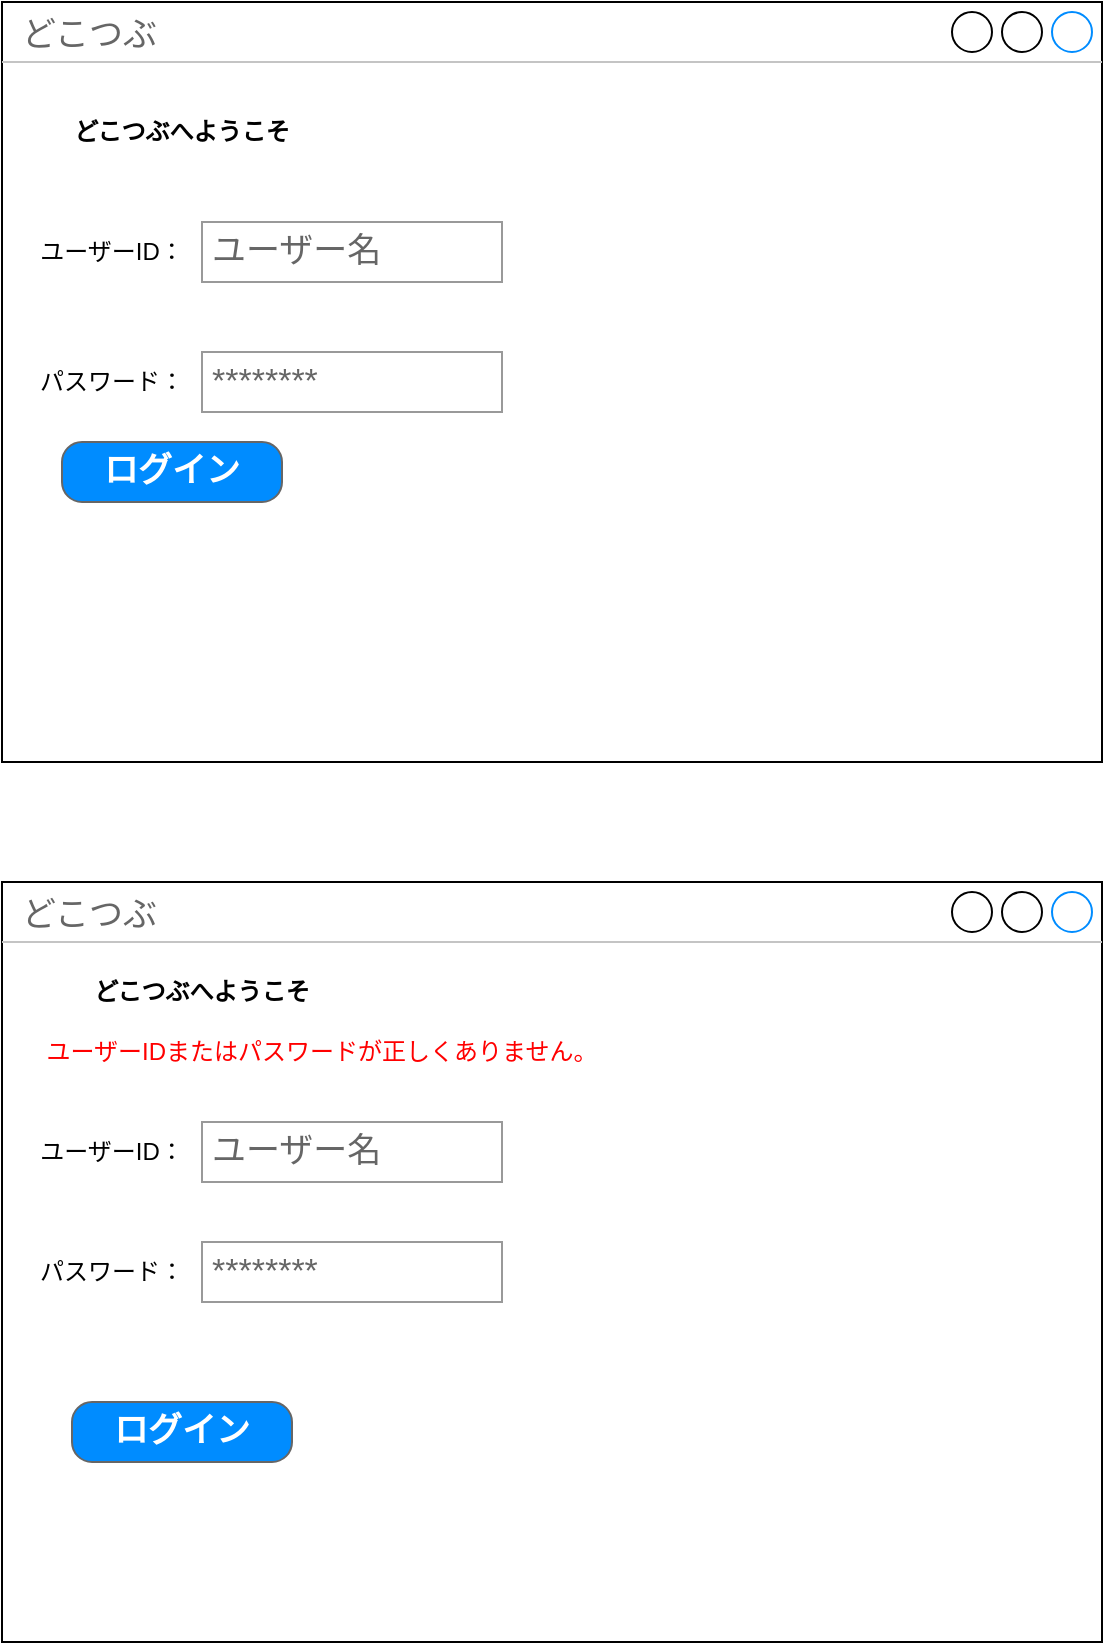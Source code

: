 <mxfile version="24.6.2" type="github">
  <diagram id="11-gbwywww350Mq2IzEI" name="ページ1">
    <mxGraphModel dx="746" dy="505" grid="1" gridSize="10" guides="1" tooltips="1" connect="1" arrows="1" fold="1" page="1" pageScale="1" pageWidth="827" pageHeight="1169" math="0" shadow="0">
      <root>
        <mxCell id="0" />
        <mxCell id="1" parent="0" />
        <mxCell id="3QPWC7HCg4JA0GucEneu-3" value="どこつぶ" style="strokeWidth=1;shadow=0;dashed=0;align=center;html=1;shape=mxgraph.mockup.containers.window;align=left;verticalAlign=top;spacingLeft=8;strokeColor2=#008cff;strokeColor3=#c4c4c4;fontColor=#666666;mainText=;fontSize=17;labelBackgroundColor=none;whiteSpace=wrap;" vertex="1" parent="1">
          <mxGeometry x="120" y="60" width="550" height="380" as="geometry" />
        </mxCell>
        <mxCell id="3QPWC7HCg4JA0GucEneu-18" value="ユーザー名" style="strokeWidth=1;shadow=0;dashed=0;align=center;html=1;shape=mxgraph.mockup.forms.pwField;strokeColor=#999999;mainText=;align=left;fontColor=#666666;fontSize=17;spacingLeft=3;" vertex="1" parent="1">
          <mxGeometry x="220" y="170" width="150" height="30" as="geometry" />
        </mxCell>
        <mxCell id="3QPWC7HCg4JA0GucEneu-4" value="********" style="strokeWidth=1;shadow=0;dashed=0;align=center;html=1;shape=mxgraph.mockup.forms.pwField;strokeColor=#999999;mainText=;align=left;fontColor=#666666;fontSize=17;spacingLeft=3;" vertex="1" parent="1">
          <mxGeometry x="220" y="235" width="150" height="30" as="geometry" />
        </mxCell>
        <mxCell id="3QPWC7HCg4JA0GucEneu-19" value="パスワード：" style="text;strokeColor=none;align=center;fillColor=none;html=1;verticalAlign=middle;whiteSpace=wrap;rounded=0;" vertex="1" parent="1">
          <mxGeometry x="130" y="235" width="90" height="30" as="geometry" />
        </mxCell>
        <mxCell id="3QPWC7HCg4JA0GucEneu-20" value="ユーザーID：" style="text;strokeColor=none;align=center;fillColor=none;html=1;verticalAlign=middle;whiteSpace=wrap;rounded=0;" vertex="1" parent="1">
          <mxGeometry x="130" y="170" width="90" height="30" as="geometry" />
        </mxCell>
        <mxCell id="3QPWC7HCg4JA0GucEneu-21" value="&lt;b&gt;どこつぶへようこそ&lt;/b&gt;" style="text;strokeColor=none;align=center;fillColor=none;html=1;verticalAlign=middle;whiteSpace=wrap;rounded=0;" vertex="1" parent="1">
          <mxGeometry x="130" y="110" width="160" height="30" as="geometry" />
        </mxCell>
        <mxCell id="3QPWC7HCg4JA0GucEneu-22" value="ログイン" style="strokeWidth=1;shadow=0;dashed=0;align=center;html=1;shape=mxgraph.mockup.buttons.button;strokeColor=#666666;fontColor=#ffffff;mainText=;buttonStyle=round;fontSize=17;fontStyle=1;fillColor=#008cff;whiteSpace=wrap;" vertex="1" parent="1">
          <mxGeometry x="150" y="280" width="110" height="30" as="geometry" />
        </mxCell>
        <mxCell id="3QPWC7HCg4JA0GucEneu-24" value="どこつぶ" style="strokeWidth=1;shadow=0;dashed=0;align=center;html=1;shape=mxgraph.mockup.containers.window;align=left;verticalAlign=top;spacingLeft=8;strokeColor2=#008cff;strokeColor3=#c4c4c4;fontColor=#666666;mainText=;fontSize=17;labelBackgroundColor=none;whiteSpace=wrap;" vertex="1" parent="1">
          <mxGeometry x="120" y="500" width="550" height="380" as="geometry" />
        </mxCell>
        <mxCell id="3QPWC7HCg4JA0GucEneu-25" value="&lt;b&gt;どこつぶへようこそ&lt;/b&gt;" style="text;strokeColor=none;align=center;fillColor=none;html=1;verticalAlign=middle;whiteSpace=wrap;rounded=0;" vertex="1" parent="1">
          <mxGeometry x="140" y="540" width="160" height="30" as="geometry" />
        </mxCell>
        <mxCell id="3QPWC7HCg4JA0GucEneu-26" value="ユーザーID：" style="text;strokeColor=none;align=center;fillColor=none;html=1;verticalAlign=middle;whiteSpace=wrap;rounded=0;" vertex="1" parent="1">
          <mxGeometry x="130" y="620" width="90" height="30" as="geometry" />
        </mxCell>
        <mxCell id="3QPWC7HCg4JA0GucEneu-27" value="パスワード：" style="text;strokeColor=none;align=center;fillColor=none;html=1;verticalAlign=middle;whiteSpace=wrap;rounded=0;" vertex="1" parent="1">
          <mxGeometry x="130" y="680" width="90" height="30" as="geometry" />
        </mxCell>
        <mxCell id="3QPWC7HCg4JA0GucEneu-28" value="ユーザー名" style="strokeWidth=1;shadow=0;dashed=0;align=center;html=1;shape=mxgraph.mockup.forms.pwField;strokeColor=#999999;mainText=;align=left;fontColor=#666666;fontSize=17;spacingLeft=3;" vertex="1" parent="1">
          <mxGeometry x="220" y="620" width="150" height="30" as="geometry" />
        </mxCell>
        <mxCell id="3QPWC7HCg4JA0GucEneu-29" value="********" style="strokeWidth=1;shadow=0;dashed=0;align=center;html=1;shape=mxgraph.mockup.forms.pwField;strokeColor=#999999;mainText=;align=left;fontColor=#666666;fontSize=17;spacingLeft=3;" vertex="1" parent="1">
          <mxGeometry x="220" y="680" width="150" height="30" as="geometry" />
        </mxCell>
        <mxCell id="3QPWC7HCg4JA0GucEneu-30" value="ログイン" style="strokeWidth=1;shadow=0;dashed=0;align=center;html=1;shape=mxgraph.mockup.buttons.button;strokeColor=#666666;fontColor=#ffffff;mainText=;buttonStyle=round;fontSize=17;fontStyle=1;fillColor=#008cff;whiteSpace=wrap;" vertex="1" parent="1">
          <mxGeometry x="155" y="760" width="110" height="30" as="geometry" />
        </mxCell>
        <mxCell id="3QPWC7HCg4JA0GucEneu-31" value="&lt;font color=&quot;#ff0000&quot;&gt;ユーザーIDまたはパスワードが正しくありません。&lt;/font&gt;" style="text;strokeColor=none;align=center;fillColor=none;html=1;verticalAlign=middle;whiteSpace=wrap;rounded=0;" vertex="1" parent="1">
          <mxGeometry x="130" y="570" width="300" height="30" as="geometry" />
        </mxCell>
      </root>
    </mxGraphModel>
  </diagram>
</mxfile>
